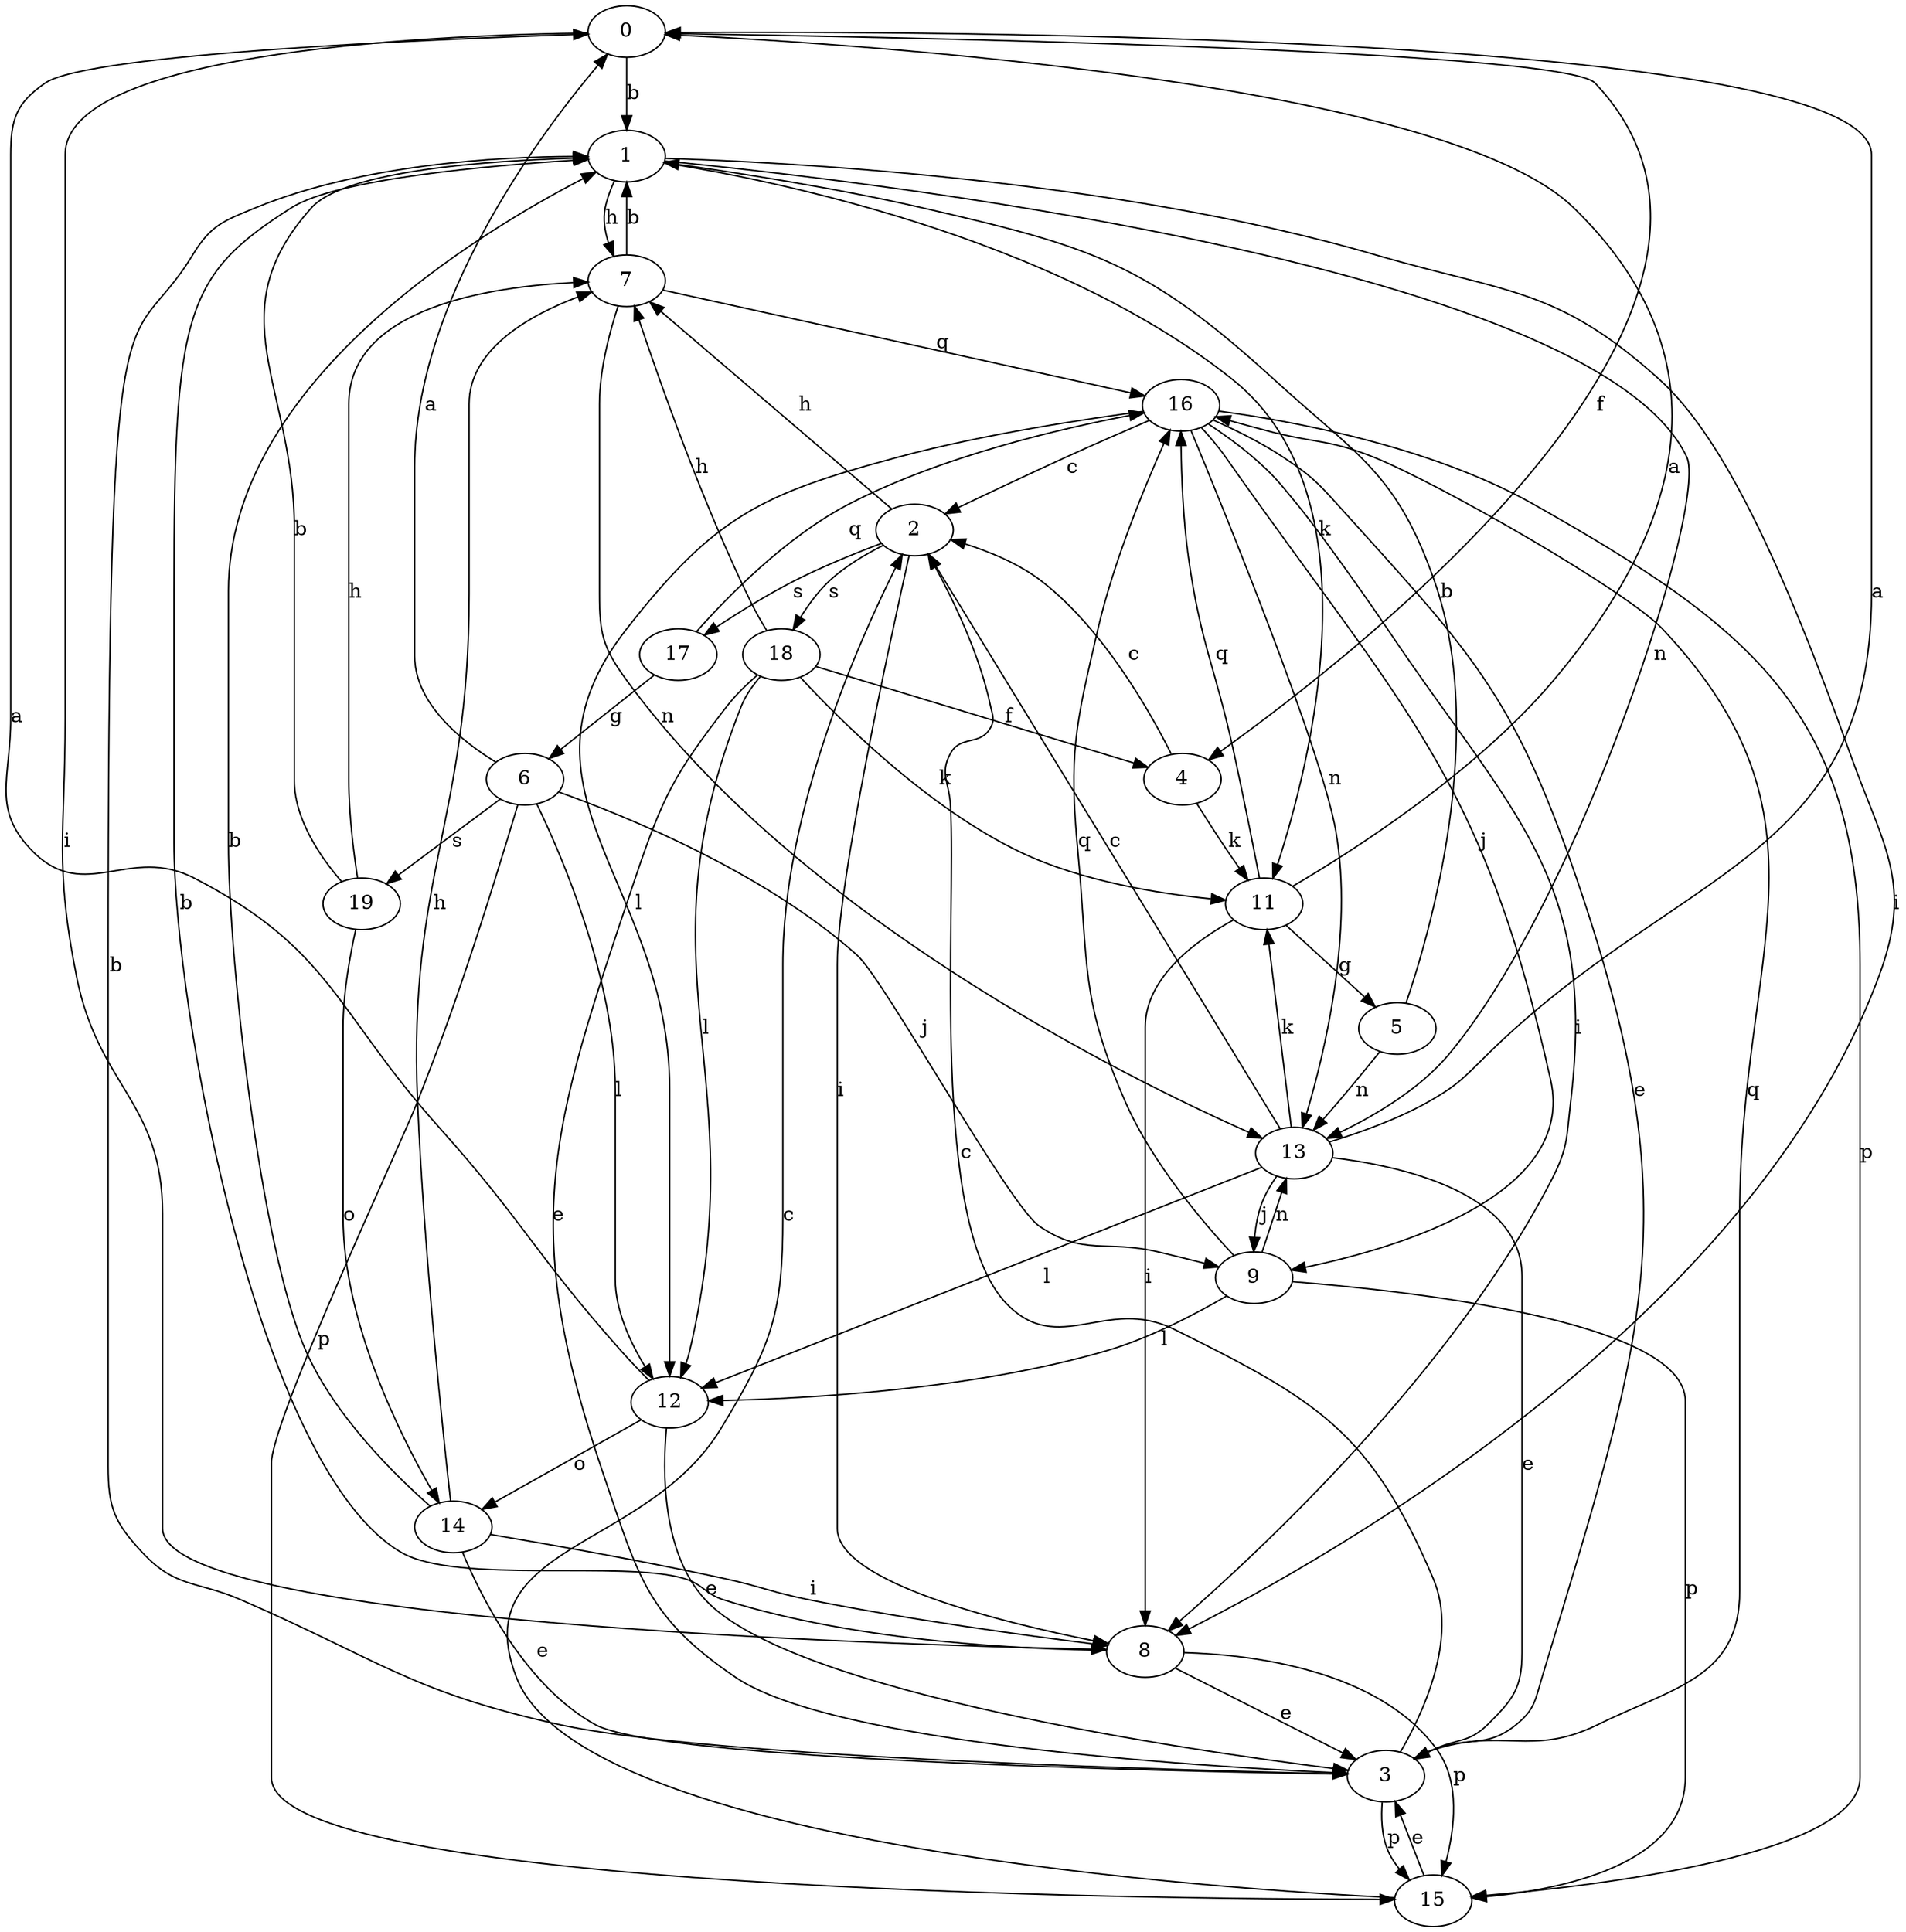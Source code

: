 strict digraph  {
0;
1;
2;
3;
4;
5;
6;
7;
8;
9;
11;
12;
13;
14;
15;
16;
17;
18;
19;
0 -> 1  [label=b];
0 -> 4  [label=f];
0 -> 8  [label=i];
1 -> 7  [label=h];
1 -> 8  [label=i];
1 -> 11  [label=k];
1 -> 13  [label=n];
2 -> 7  [label=h];
2 -> 8  [label=i];
2 -> 17  [label=s];
2 -> 18  [label=s];
3 -> 1  [label=b];
3 -> 2  [label=c];
3 -> 15  [label=p];
3 -> 16  [label=q];
4 -> 2  [label=c];
4 -> 11  [label=k];
5 -> 1  [label=b];
5 -> 13  [label=n];
6 -> 0  [label=a];
6 -> 9  [label=j];
6 -> 12  [label=l];
6 -> 15  [label=p];
6 -> 19  [label=s];
7 -> 1  [label=b];
7 -> 13  [label=n];
7 -> 16  [label=q];
8 -> 1  [label=b];
8 -> 3  [label=e];
8 -> 15  [label=p];
9 -> 12  [label=l];
9 -> 13  [label=n];
9 -> 15  [label=p];
9 -> 16  [label=q];
11 -> 0  [label=a];
11 -> 5  [label=g];
11 -> 8  [label=i];
11 -> 16  [label=q];
12 -> 0  [label=a];
12 -> 3  [label=e];
12 -> 14  [label=o];
13 -> 0  [label=a];
13 -> 2  [label=c];
13 -> 3  [label=e];
13 -> 9  [label=j];
13 -> 11  [label=k];
13 -> 12  [label=l];
14 -> 1  [label=b];
14 -> 3  [label=e];
14 -> 7  [label=h];
14 -> 8  [label=i];
15 -> 2  [label=c];
15 -> 3  [label=e];
16 -> 2  [label=c];
16 -> 3  [label=e];
16 -> 8  [label=i];
16 -> 9  [label=j];
16 -> 12  [label=l];
16 -> 13  [label=n];
16 -> 15  [label=p];
17 -> 6  [label=g];
17 -> 16  [label=q];
18 -> 3  [label=e];
18 -> 4  [label=f];
18 -> 7  [label=h];
18 -> 11  [label=k];
18 -> 12  [label=l];
19 -> 1  [label=b];
19 -> 7  [label=h];
19 -> 14  [label=o];
}
